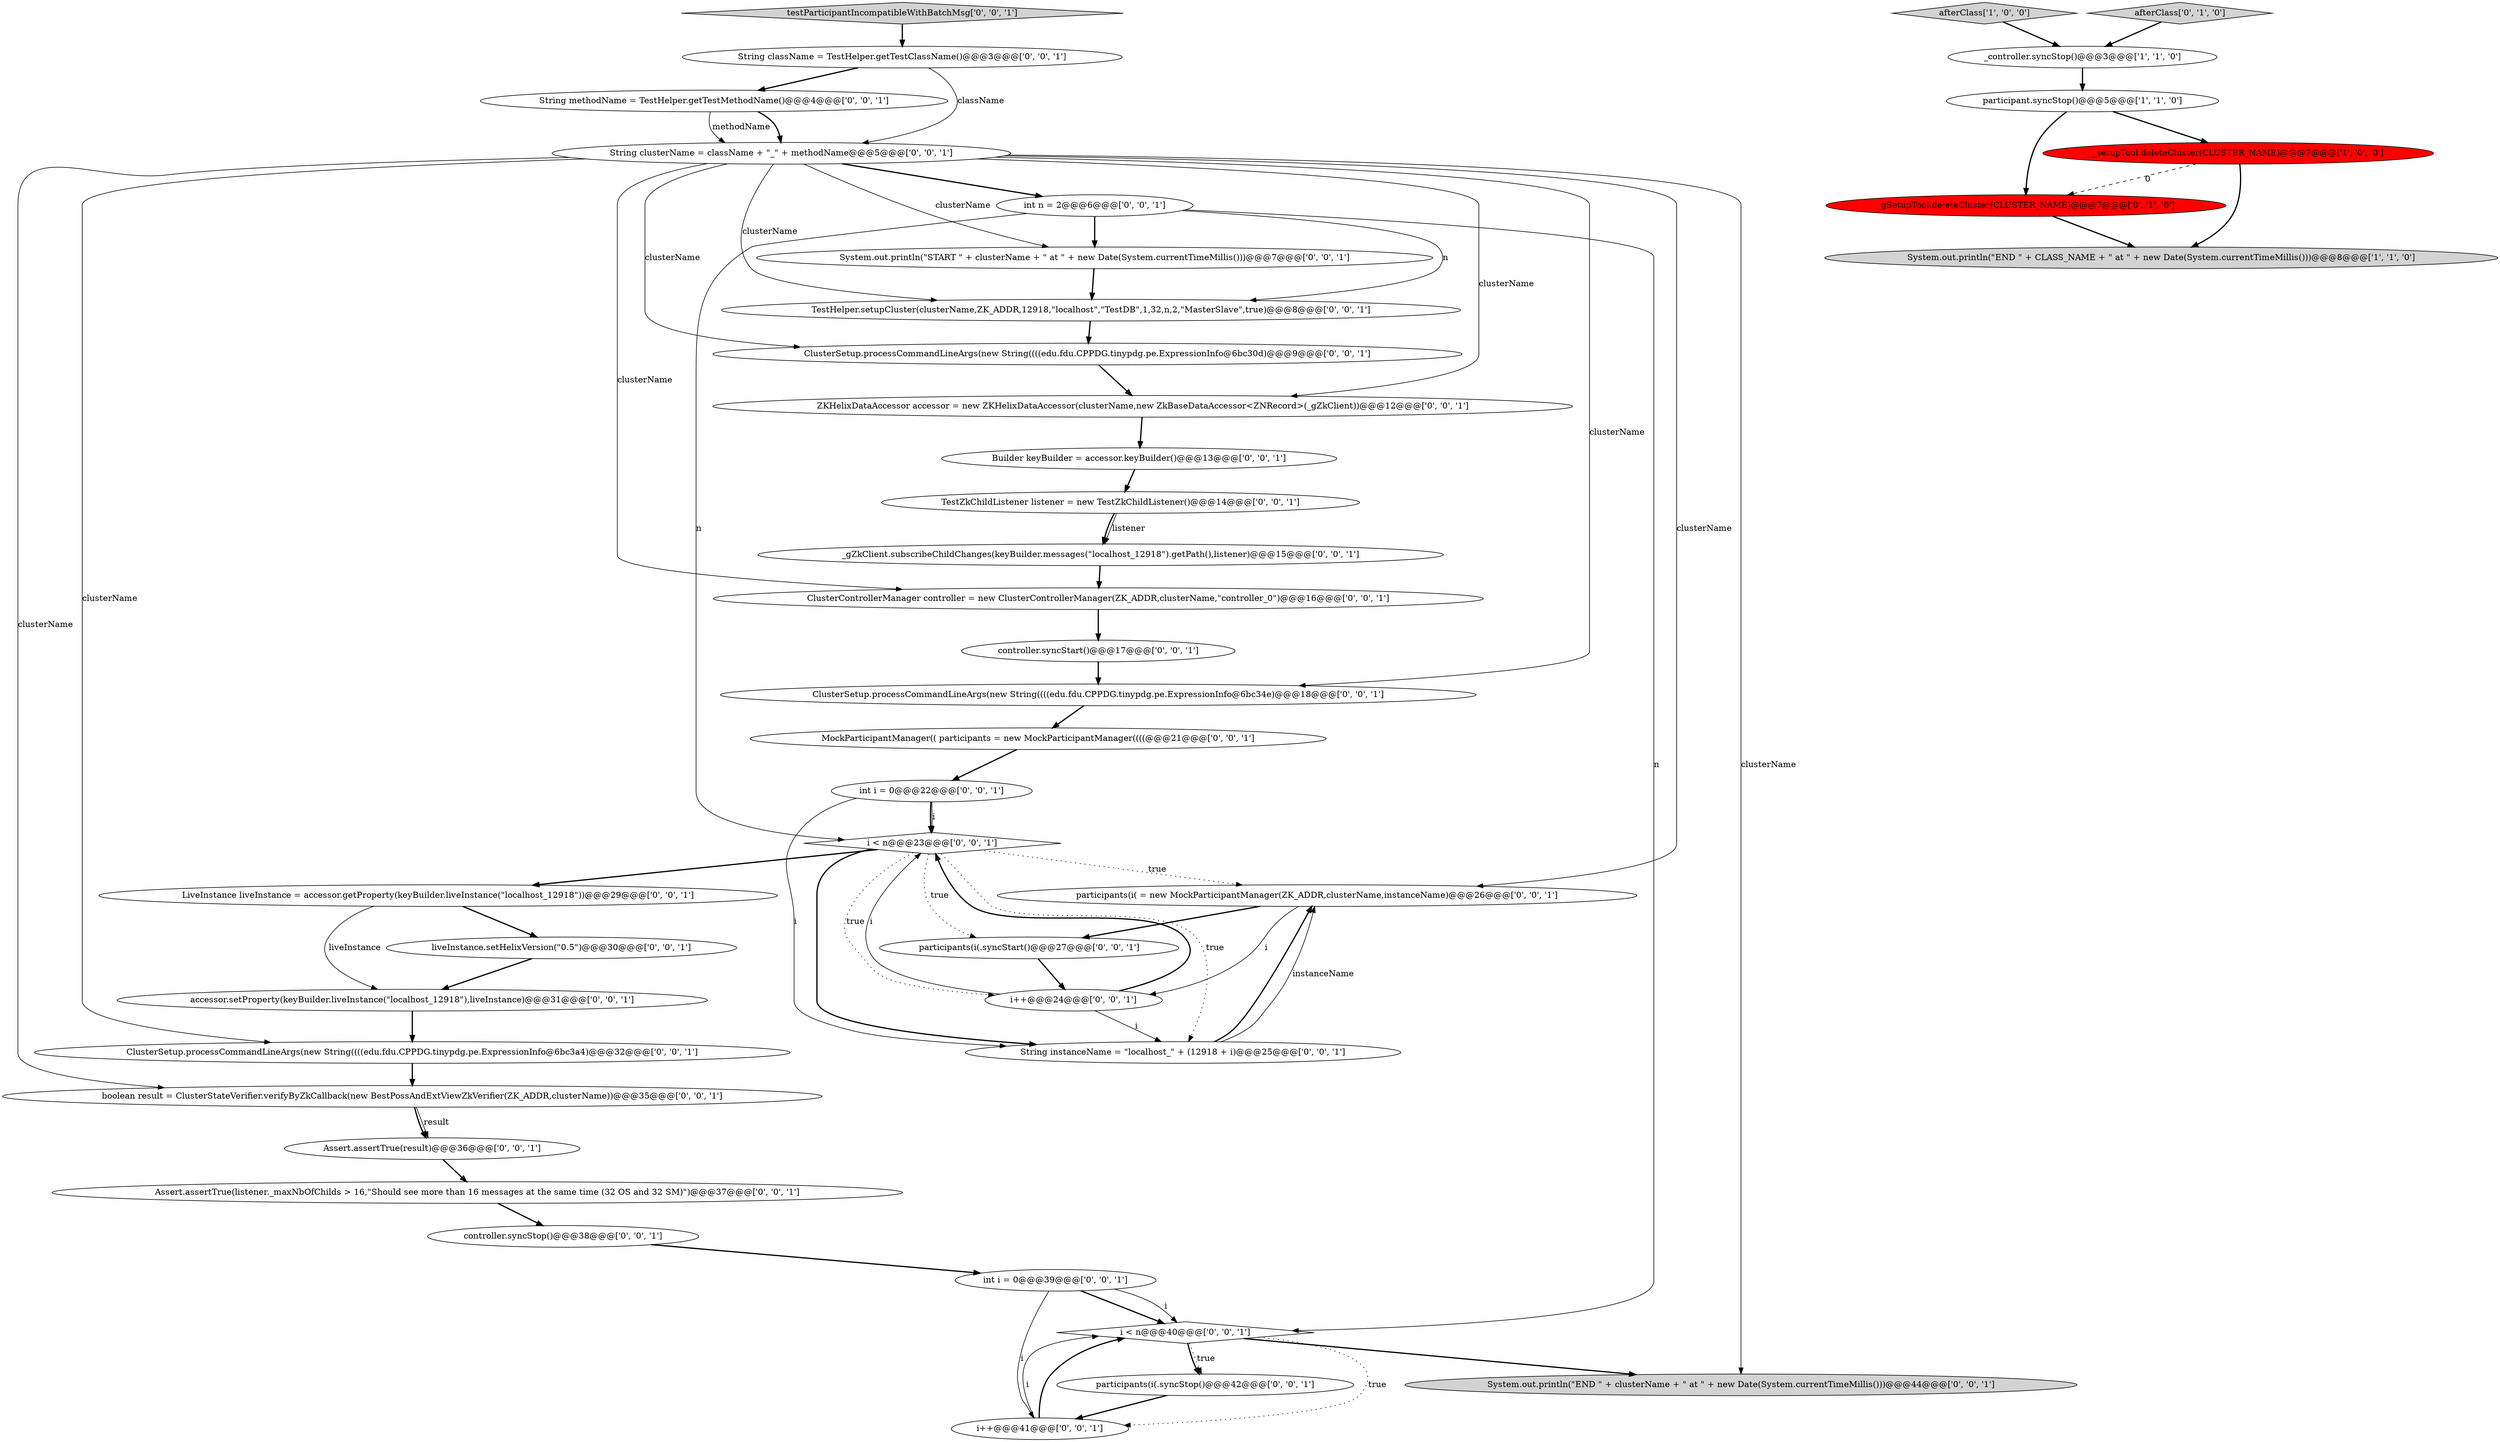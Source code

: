 digraph {
17 [style = filled, label = "i < n@@@40@@@['0', '0', '1']", fillcolor = white, shape = diamond image = "AAA0AAABBB3BBB"];
11 [style = filled, label = "int n = 2@@@6@@@['0', '0', '1']", fillcolor = white, shape = ellipse image = "AAA0AAABBB3BBB"];
25 [style = filled, label = "ClusterSetup.processCommandLineArgs(new String((((edu.fdu.CPPDG.tinypdg.pe.ExpressionInfo@6bc3a4)@@@32@@@['0', '0', '1']", fillcolor = white, shape = ellipse image = "AAA0AAABBB3BBB"];
10 [style = filled, label = "accessor.setProperty(keyBuilder.liveInstance(\"localhost_12918\"),liveInstance)@@@31@@@['0', '0', '1']", fillcolor = white, shape = ellipse image = "AAA0AAABBB3BBB"];
14 [style = filled, label = "Assert.assertTrue(listener._maxNbOfChilds > 16,\"Should see more than 16 messages at the same time (32 OS and 32 SM)\")@@@37@@@['0', '0', '1']", fillcolor = white, shape = ellipse image = "AAA0AAABBB3BBB"];
15 [style = filled, label = "ClusterSetup.processCommandLineArgs(new String((((edu.fdu.CPPDG.tinypdg.pe.ExpressionInfo@6bc30d)@@@9@@@['0', '0', '1']", fillcolor = white, shape = ellipse image = "AAA0AAABBB3BBB"];
26 [style = filled, label = "participants(i(.syncStop()@@@42@@@['0', '0', '1']", fillcolor = white, shape = ellipse image = "AAA0AAABBB3BBB"];
27 [style = filled, label = "i < n@@@23@@@['0', '0', '1']", fillcolor = white, shape = diamond image = "AAA0AAABBB3BBB"];
39 [style = filled, label = "MockParticipantManager(( participants = new MockParticipantManager((((@@@21@@@['0', '0', '1']", fillcolor = white, shape = ellipse image = "AAA0AAABBB3BBB"];
13 [style = filled, label = "boolean result = ClusterStateVerifier.verifyByZkCallback(new BestPossAndExtViewZkVerifier(ZK_ADDR,clusterName))@@@35@@@['0', '0', '1']", fillcolor = white, shape = ellipse image = "AAA0AAABBB3BBB"];
31 [style = filled, label = "LiveInstance liveInstance = accessor.getProperty(keyBuilder.liveInstance(\"localhost_12918\"))@@@29@@@['0', '0', '1']", fillcolor = white, shape = ellipse image = "AAA0AAABBB3BBB"];
16 [style = filled, label = "ClusterSetup.processCommandLineArgs(new String((((edu.fdu.CPPDG.tinypdg.pe.ExpressionInfo@6bc34e)@@@18@@@['0', '0', '1']", fillcolor = white, shape = ellipse image = "AAA0AAABBB3BBB"];
37 [style = filled, label = "TestZkChildListener listener = new TestZkChildListener()@@@14@@@['0', '0', '1']", fillcolor = white, shape = ellipse image = "AAA0AAABBB3BBB"];
7 [style = filled, label = "participants(i( = new MockParticipantManager(ZK_ADDR,clusterName,instanceName)@@@26@@@['0', '0', '1']", fillcolor = white, shape = ellipse image = "AAA0AAABBB3BBB"];
19 [style = filled, label = "String methodName = TestHelper.getTestMethodName()@@@4@@@['0', '0', '1']", fillcolor = white, shape = ellipse image = "AAA0AAABBB3BBB"];
38 [style = filled, label = "System.out.println(\"START \" + clusterName + \" at \" + new Date(System.currentTimeMillis()))@@@7@@@['0', '0', '1']", fillcolor = white, shape = ellipse image = "AAA0AAABBB3BBB"];
30 [style = filled, label = "System.out.println(\"END \" + clusterName + \" at \" + new Date(System.currentTimeMillis()))@@@44@@@['0', '0', '1']", fillcolor = lightgray, shape = ellipse image = "AAA0AAABBB3BBB"];
28 [style = filled, label = "i++@@@24@@@['0', '0', '1']", fillcolor = white, shape = ellipse image = "AAA0AAABBB3BBB"];
8 [style = filled, label = "testParticipantIncompatibleWithBatchMsg['0', '0', '1']", fillcolor = lightgray, shape = diamond image = "AAA0AAABBB3BBB"];
12 [style = filled, label = "TestHelper.setupCluster(clusterName,ZK_ADDR,12918,\"localhost\",\"TestDB\",1,32,n,2,\"MasterSlave\",true)@@@8@@@['0', '0', '1']", fillcolor = white, shape = ellipse image = "AAA0AAABBB3BBB"];
5 [style = filled, label = "_gSetupTool.deleteCluster(CLUSTER_NAME)@@@7@@@['0', '1', '0']", fillcolor = red, shape = ellipse image = "AAA1AAABBB2BBB"];
4 [style = filled, label = "afterClass['1', '0', '0']", fillcolor = lightgray, shape = diamond image = "AAA0AAABBB1BBB"];
41 [style = filled, label = "ClusterControllerManager controller = new ClusterControllerManager(ZK_ADDR,clusterName,\"controller_0\")@@@16@@@['0', '0', '1']", fillcolor = white, shape = ellipse image = "AAA0AAABBB3BBB"];
23 [style = filled, label = "liveInstance.setHelixVersion(\"0.5\")@@@30@@@['0', '0', '1']", fillcolor = white, shape = ellipse image = "AAA0AAABBB3BBB"];
6 [style = filled, label = "afterClass['0', '1', '0']", fillcolor = lightgray, shape = diamond image = "AAA0AAABBB2BBB"];
9 [style = filled, label = "Builder keyBuilder = accessor.keyBuilder()@@@13@@@['0', '0', '1']", fillcolor = white, shape = ellipse image = "AAA0AAABBB3BBB"];
3 [style = filled, label = "System.out.println(\"END \" + CLASS_NAME + \" at \" + new Date(System.currentTimeMillis()))@@@8@@@['1', '1', '0']", fillcolor = lightgray, shape = ellipse image = "AAA0AAABBB1BBB"];
21 [style = filled, label = "int i = 0@@@39@@@['0', '0', '1']", fillcolor = white, shape = ellipse image = "AAA0AAABBB3BBB"];
29 [style = filled, label = "_gZkClient.subscribeChildChanges(keyBuilder.messages(\"localhost_12918\").getPath(),listener)@@@15@@@['0', '0', '1']", fillcolor = white, shape = ellipse image = "AAA0AAABBB3BBB"];
24 [style = filled, label = "controller.syncStop()@@@38@@@['0', '0', '1']", fillcolor = white, shape = ellipse image = "AAA0AAABBB3BBB"];
32 [style = filled, label = "controller.syncStart()@@@17@@@['0', '0', '1']", fillcolor = white, shape = ellipse image = "AAA0AAABBB3BBB"];
18 [style = filled, label = "String className = TestHelper.getTestClassName()@@@3@@@['0', '0', '1']", fillcolor = white, shape = ellipse image = "AAA0AAABBB3BBB"];
0 [style = filled, label = "_controller.syncStop()@@@3@@@['1', '1', '0']", fillcolor = white, shape = ellipse image = "AAA0AAABBB1BBB"];
33 [style = filled, label = "participants(i(.syncStart()@@@27@@@['0', '0', '1']", fillcolor = white, shape = ellipse image = "AAA0AAABBB3BBB"];
22 [style = filled, label = "String instanceName = \"localhost_\" + (12918 + i)@@@25@@@['0', '0', '1']", fillcolor = white, shape = ellipse image = "AAA0AAABBB3BBB"];
34 [style = filled, label = "ZKHelixDataAccessor accessor = new ZKHelixDataAccessor(clusterName,new ZkBaseDataAccessor<ZNRecord>(_gZkClient))@@@12@@@['0', '0', '1']", fillcolor = white, shape = ellipse image = "AAA0AAABBB3BBB"];
36 [style = filled, label = "String clusterName = className + \"_\" + methodName@@@5@@@['0', '0', '1']", fillcolor = white, shape = ellipse image = "AAA0AAABBB3BBB"];
1 [style = filled, label = "participant.syncStop()@@@5@@@['1', '1', '0']", fillcolor = white, shape = ellipse image = "AAA0AAABBB1BBB"];
2 [style = filled, label = "_setupTool.deleteCluster(CLUSTER_NAME)@@@7@@@['1', '0', '0']", fillcolor = red, shape = ellipse image = "AAA1AAABBB1BBB"];
35 [style = filled, label = "int i = 0@@@22@@@['0', '0', '1']", fillcolor = white, shape = ellipse image = "AAA0AAABBB3BBB"];
20 [style = filled, label = "Assert.assertTrue(result)@@@36@@@['0', '0', '1']", fillcolor = white, shape = ellipse image = "AAA0AAABBB3BBB"];
40 [style = filled, label = "i++@@@41@@@['0', '0', '1']", fillcolor = white, shape = ellipse image = "AAA0AAABBB3BBB"];
1->5 [style = bold, label=""];
5->3 [style = bold, label=""];
14->24 [style = bold, label=""];
17->26 [style = dotted, label="true"];
36->7 [style = solid, label="clusterName"];
35->27 [style = bold, label=""];
17->26 [style = bold, label=""];
41->32 [style = bold, label=""];
34->9 [style = bold, label=""];
11->38 [style = bold, label=""];
31->23 [style = bold, label=""];
11->27 [style = solid, label="n"];
11->17 [style = solid, label="n"];
15->34 [style = bold, label=""];
35->22 [style = solid, label="i"];
27->22 [style = dotted, label="true"];
13->20 [style = solid, label="result"];
25->13 [style = bold, label=""];
8->18 [style = bold, label=""];
36->12 [style = solid, label="clusterName"];
27->33 [style = dotted, label="true"];
29->41 [style = bold, label=""];
2->3 [style = bold, label=""];
33->28 [style = bold, label=""];
36->25 [style = solid, label="clusterName"];
11->12 [style = solid, label="n"];
12->15 [style = bold, label=""];
18->19 [style = bold, label=""];
38->12 [style = bold, label=""];
37->29 [style = bold, label=""];
27->31 [style = bold, label=""];
28->27 [style = solid, label="i"];
20->14 [style = bold, label=""];
6->0 [style = bold, label=""];
19->36 [style = bold, label=""];
17->30 [style = bold, label=""];
26->40 [style = bold, label=""];
36->34 [style = solid, label="clusterName"];
32->16 [style = bold, label=""];
36->13 [style = solid, label="clusterName"];
17->40 [style = dotted, label="true"];
27->22 [style = bold, label=""];
36->38 [style = solid, label="clusterName"];
36->11 [style = bold, label=""];
22->7 [style = bold, label=""];
9->37 [style = bold, label=""];
4->0 [style = bold, label=""];
21->17 [style = solid, label="i"];
22->7 [style = solid, label="instanceName"];
7->33 [style = bold, label=""];
27->28 [style = dotted, label="true"];
2->5 [style = dashed, label="0"];
31->10 [style = solid, label="liveInstance"];
37->29 [style = solid, label="listener"];
27->7 [style = dotted, label="true"];
24->21 [style = bold, label=""];
10->25 [style = bold, label=""];
40->17 [style = solid, label="i"];
0->1 [style = bold, label=""];
39->35 [style = bold, label=""];
35->27 [style = solid, label="i"];
40->17 [style = bold, label=""];
23->10 [style = bold, label=""];
16->39 [style = bold, label=""];
36->15 [style = solid, label="clusterName"];
1->2 [style = bold, label=""];
19->36 [style = solid, label="methodName"];
36->41 [style = solid, label="clusterName"];
28->27 [style = bold, label=""];
36->16 [style = solid, label="clusterName"];
28->22 [style = solid, label="i"];
21->17 [style = bold, label=""];
7->28 [style = solid, label="i"];
18->36 [style = solid, label="className"];
21->40 [style = solid, label="i"];
36->30 [style = solid, label="clusterName"];
13->20 [style = bold, label=""];
}

